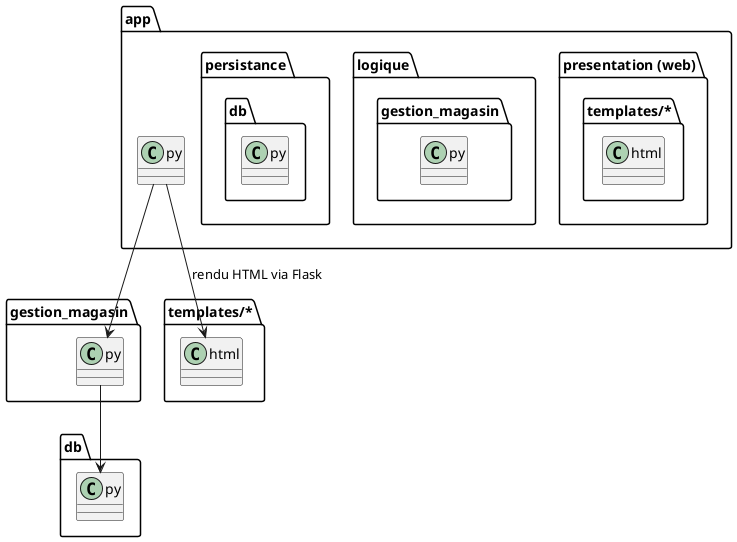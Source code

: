 @startuml Vue_d_implementation

package "app" {
  package "presentation (web)" {
    class "app.py"
    class "templates/*.html"
  }

  package "logique" {
    class "gestion_magasin.py"
  }

  package "persistance" {
    class "db.py"
  }
}

"app.py" --> "gestion_magasin.py"
"gestion_magasin.py" --> "db.py"
"app.py" --> "templates/*.html" : rendu HTML via Flask

@enduml
